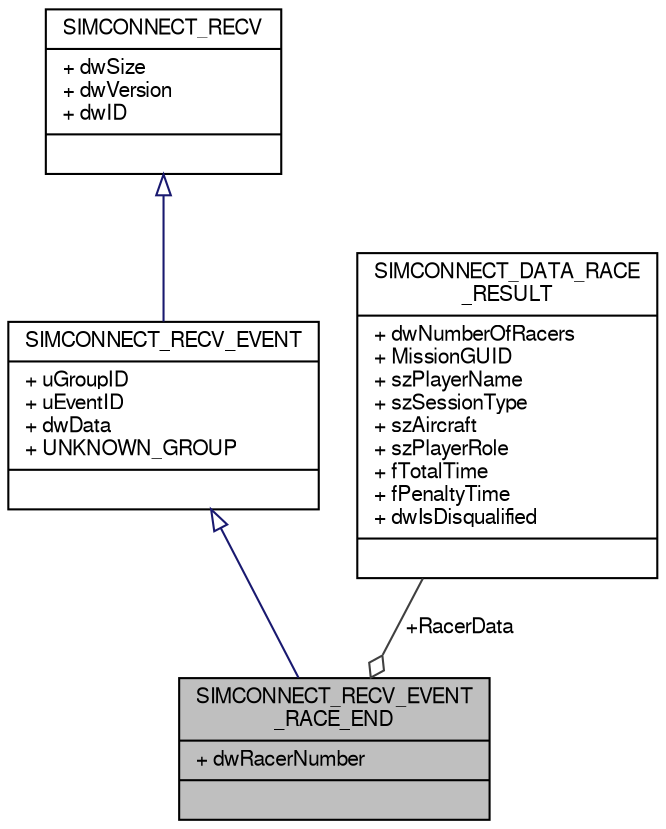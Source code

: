 digraph "SIMCONNECT_RECV_EVENT_RACE_END"
{
  bgcolor="transparent";
  edge [fontname="FreeSans",fontsize="10",labelfontname="FreeSans",labelfontsize="10"];
  node [fontname="FreeSans",fontsize="10",shape=record];
  Node1 [label="{SIMCONNECT_RECV_EVENT\l_RACE_END\n|+ dwRacerNumber\l|}",height=0.2,width=0.4,color="black", fillcolor="grey75", style="filled" fontcolor="black"];
  Node2 -> Node1 [dir="back",color="midnightblue",fontsize="10",style="solid",arrowtail="onormal",fontname="FreeSans"];
  Node2 [label="{SIMCONNECT_RECV_EVENT\n|+ uGroupID\l+ uEventID\l+ dwData\l+ UNKNOWN_GROUP\l|}",height=0.2,width=0.4,color="black",URL="$structSIMCONNECT__RECV__EVENT.html"];
  Node3 -> Node2 [dir="back",color="midnightblue",fontsize="10",style="solid",arrowtail="onormal",fontname="FreeSans"];
  Node3 [label="{SIMCONNECT_RECV\n|+ dwSize\l+ dwVersion\l+ dwID\l|}",height=0.2,width=0.4,color="black",URL="$structSIMCONNECT__RECV.html"];
  Node4 -> Node1 [color="grey25",fontsize="10",style="solid",label=" +RacerData" ,arrowhead="odiamond",fontname="FreeSans"];
  Node4 [label="{SIMCONNECT_DATA_RACE\l_RESULT\n|+ dwNumberOfRacers\l+ MissionGUID\l+ szPlayerName\l+ szSessionType\l+ szAircraft\l+ szPlayerRole\l+ fTotalTime\l+ fPenaltyTime\l+ dwIsDisqualified\l|}",height=0.2,width=0.4,color="black",URL="$structSIMCONNECT__DATA__RACE__RESULT.html"];
}
